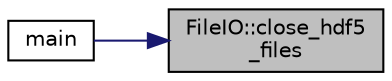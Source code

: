digraph "FileIO::close_hdf5_files"
{
 // LATEX_PDF_SIZE
  edge [fontname="Helvetica",fontsize="10",labelfontname="Helvetica",labelfontsize="10"];
  node [fontname="Helvetica",fontsize="10",shape=record];
  rankdir="RL";
  Node1 [label="FileIO::close_hdf5\l_files",height=0.2,width=0.4,color="black", fillcolor="grey75", style="filled", fontcolor="black",tooltip="Closes the .hdf5 files that were opened."];
  Node1 -> Node2 [dir="back",color="midnightblue",fontsize="10",style="solid",fontname="Helvetica"];
  Node2 [label="main",height=0.2,width=0.4,color="black", fillcolor="white", style="filled",URL="$pic_8cpp.html#ae66f6b31b5ad750f1fe042a706a4e3d4",tooltip=" "];
}
